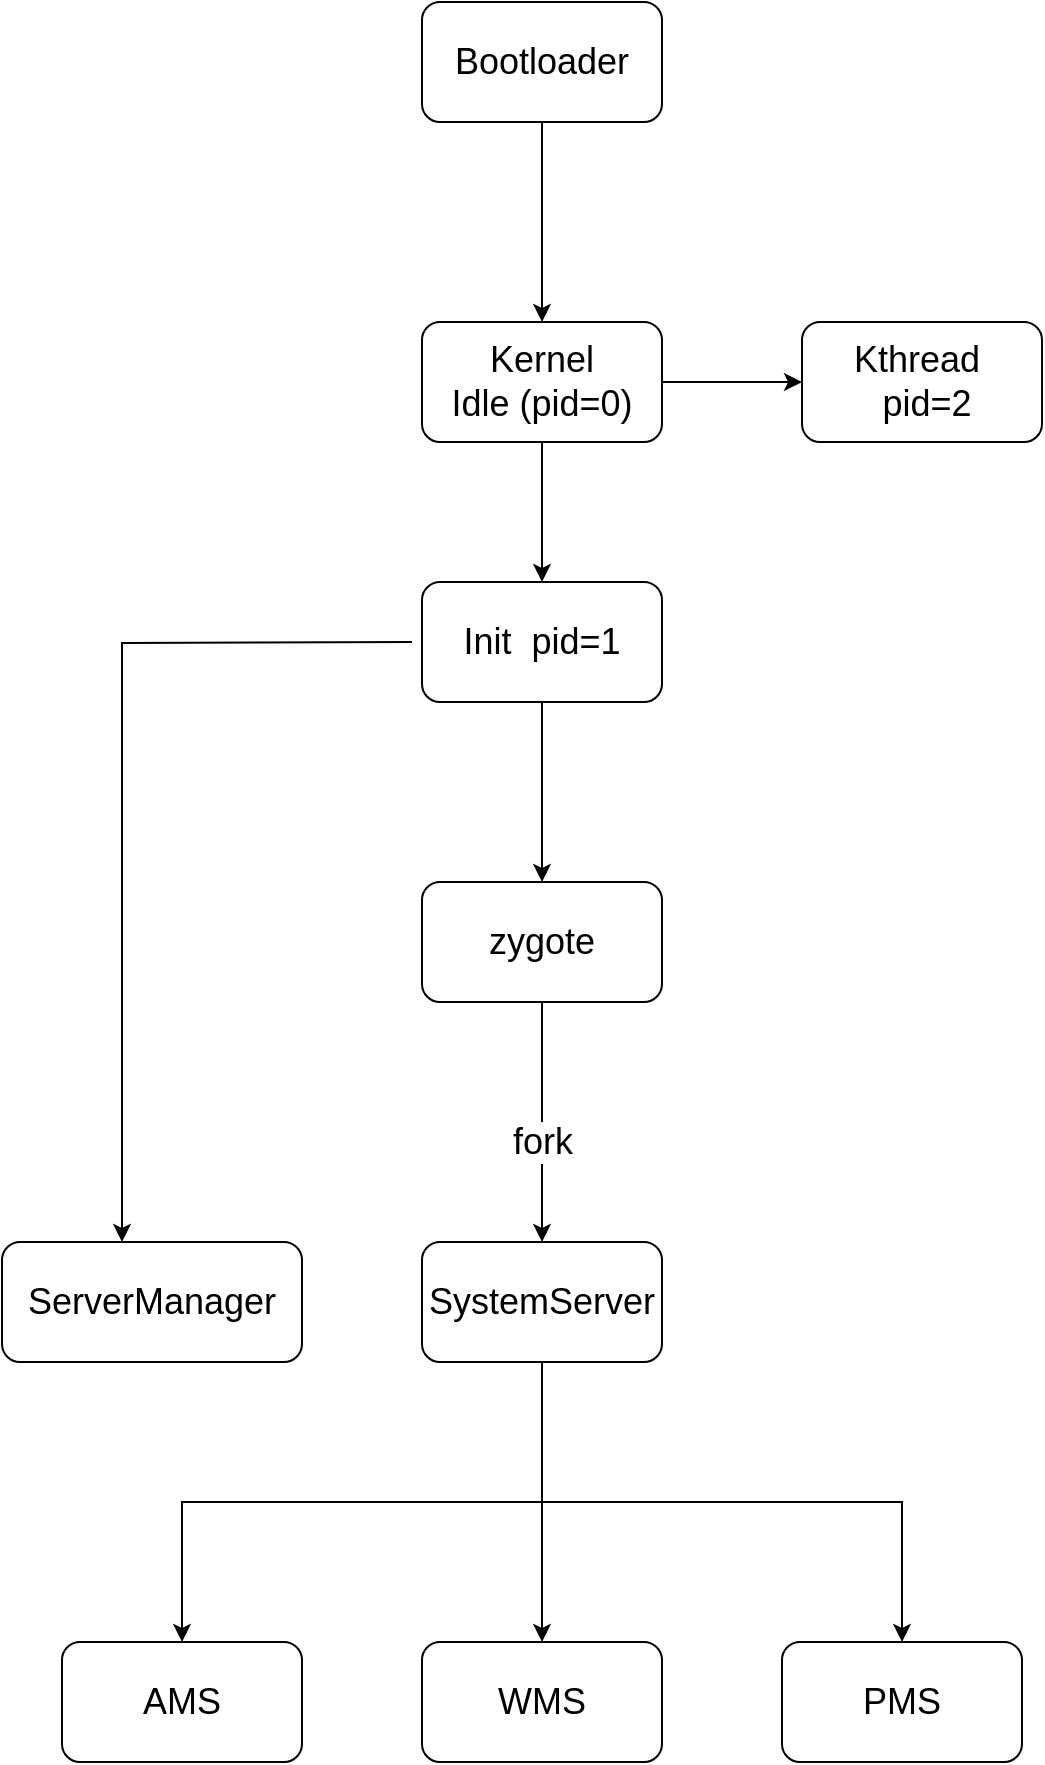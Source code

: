 <mxfile version="24.7.10">
  <diagram name="第 1 页" id="rMS4FFa8bnM-4XpJGUWj">
    <mxGraphModel dx="1026" dy="574" grid="1" gridSize="10" guides="1" tooltips="1" connect="1" arrows="1" fold="1" page="1" pageScale="1" pageWidth="827" pageHeight="1169" math="0" shadow="0">
      <root>
        <mxCell id="0" />
        <mxCell id="1" parent="0" />
        <mxCell id="OIK8ZdltA_swvoKBvkA3-1" value="Bootloader" style="rounded=1;whiteSpace=wrap;html=1;fontSize=18;" vertex="1" parent="1">
          <mxGeometry x="270" y="110" width="120" height="60" as="geometry" />
        </mxCell>
        <mxCell id="OIK8ZdltA_swvoKBvkA3-2" value="Kernel&lt;div&gt;Idle (pid=0)&lt;/div&gt;" style="rounded=1;whiteSpace=wrap;html=1;fontSize=18;" vertex="1" parent="1">
          <mxGeometry x="270" y="270" width="120" height="60" as="geometry" />
        </mxCell>
        <mxCell id="OIK8ZdltA_swvoKBvkA3-3" value="" style="endArrow=classic;html=1;rounded=0;fontFamily=Helvetica;fontSize=18;fontColor=default;exitX=0.5;exitY=1;exitDx=0;exitDy=0;entryX=0.5;entryY=0;entryDx=0;entryDy=0;" edge="1" parent="1" source="OIK8ZdltA_swvoKBvkA3-1" target="OIK8ZdltA_swvoKBvkA3-2">
          <mxGeometry width="50" height="50" relative="1" as="geometry">
            <mxPoint x="550" y="220" as="sourcePoint" />
            <mxPoint x="600" y="170" as="targetPoint" />
          </mxGeometry>
        </mxCell>
        <mxCell id="OIK8ZdltA_swvoKBvkA3-5" value="Kthread&amp;nbsp; &amp;nbsp;pid=2" style="rounded=1;whiteSpace=wrap;html=1;fontSize=18;" vertex="1" parent="1">
          <mxGeometry x="460" y="270" width="120" height="60" as="geometry" />
        </mxCell>
        <mxCell id="OIK8ZdltA_swvoKBvkA3-6" value="" style="edgeStyle=none;orthogonalLoop=1;jettySize=auto;html=1;rounded=0;fontFamily=Helvetica;fontSize=18;fontColor=default;exitX=1;exitY=0.5;exitDx=0;exitDy=0;entryX=0;entryY=0.5;entryDx=0;entryDy=0;" edge="1" parent="1" source="OIK8ZdltA_swvoKBvkA3-2" target="OIK8ZdltA_swvoKBvkA3-5">
          <mxGeometry width="80" relative="1" as="geometry">
            <mxPoint x="380" y="410" as="sourcePoint" />
            <mxPoint x="460" y="410" as="targetPoint" />
            <Array as="points" />
          </mxGeometry>
        </mxCell>
        <mxCell id="OIK8ZdltA_swvoKBvkA3-21" style="edgeStyle=orthogonalEdgeStyle;rounded=0;orthogonalLoop=1;jettySize=auto;html=1;exitX=0.25;exitY=1;exitDx=0;exitDy=0;entryX=0.4;entryY=0;entryDx=0;entryDy=0;fontFamily=Helvetica;fontSize=18;fontColor=default;entryPerimeter=0;" edge="1" parent="1" target="OIK8ZdltA_swvoKBvkA3-19">
          <mxGeometry relative="1" as="geometry">
            <mxPoint x="265" y="430" as="sourcePoint" />
            <mxPoint x="100" y="700" as="targetPoint" />
          </mxGeometry>
        </mxCell>
        <mxCell id="OIK8ZdltA_swvoKBvkA3-7" value="Init&amp;nbsp; pid=1" style="rounded=1;whiteSpace=wrap;html=1;fontSize=18;" vertex="1" parent="1">
          <mxGeometry x="270" y="400" width="120" height="60" as="geometry" />
        </mxCell>
        <mxCell id="OIK8ZdltA_swvoKBvkA3-8" value="" style="edgeStyle=none;orthogonalLoop=1;jettySize=auto;html=1;rounded=0;fontFamily=Helvetica;fontSize=18;fontColor=default;exitX=0.5;exitY=1;exitDx=0;exitDy=0;entryX=0.5;entryY=0;entryDx=0;entryDy=0;" edge="1" parent="1" source="OIK8ZdltA_swvoKBvkA3-2" target="OIK8ZdltA_swvoKBvkA3-7">
          <mxGeometry width="80" relative="1" as="geometry">
            <mxPoint x="500" y="200" as="sourcePoint" />
            <mxPoint x="580" y="200" as="targetPoint" />
            <Array as="points" />
          </mxGeometry>
        </mxCell>
        <mxCell id="OIK8ZdltA_swvoKBvkA3-9" value="zygote" style="rounded=1;whiteSpace=wrap;html=1;fontSize=18;" vertex="1" parent="1">
          <mxGeometry x="270" y="550" width="120" height="60" as="geometry" />
        </mxCell>
        <mxCell id="OIK8ZdltA_swvoKBvkA3-11" value="" style="edgeStyle=none;orthogonalLoop=1;jettySize=auto;html=1;rounded=0;fontFamily=Helvetica;fontSize=18;fontColor=default;exitX=0.5;exitY=1;exitDx=0;exitDy=0;" edge="1" parent="1" source="OIK8ZdltA_swvoKBvkA3-7" target="OIK8ZdltA_swvoKBvkA3-9">
          <mxGeometry width="80" relative="1" as="geometry">
            <mxPoint x="380" y="620" as="sourcePoint" />
            <mxPoint x="460" y="620" as="targetPoint" />
            <Array as="points" />
          </mxGeometry>
        </mxCell>
        <mxCell id="OIK8ZdltA_swvoKBvkA3-16" value="" style="endArrow=classic;html=1;rounded=0;fontFamily=Helvetica;fontSize=18;fontColor=default;exitX=0.5;exitY=1;exitDx=0;exitDy=0;entryX=0.5;entryY=0;entryDx=0;entryDy=0;" edge="1" parent="1" source="OIK8ZdltA_swvoKBvkA3-9" target="OIK8ZdltA_swvoKBvkA3-18">
          <mxGeometry relative="1" as="geometry">
            <mxPoint x="310" y="740" as="sourcePoint" />
            <mxPoint x="330" y="690" as="targetPoint" />
          </mxGeometry>
        </mxCell>
        <mxCell id="OIK8ZdltA_swvoKBvkA3-17" value="fork" style="edgeLabel;resizable=0;html=1;;align=center;verticalAlign=middle;rounded=1;strokeColor=default;fontFamily=Helvetica;fontSize=18;fontColor=default;fillColor=default;" connectable="0" vertex="1" parent="OIK8ZdltA_swvoKBvkA3-16">
          <mxGeometry relative="1" as="geometry">
            <mxPoint y="10" as="offset" />
          </mxGeometry>
        </mxCell>
        <mxCell id="OIK8ZdltA_swvoKBvkA3-30" style="edgeStyle=orthogonalEdgeStyle;rounded=0;orthogonalLoop=1;jettySize=auto;html=1;exitX=0.5;exitY=1;exitDx=0;exitDy=0;entryX=0.5;entryY=0;entryDx=0;entryDy=0;fontFamily=Helvetica;fontSize=18;fontColor=default;" edge="1" parent="1" source="OIK8ZdltA_swvoKBvkA3-18" target="OIK8ZdltA_swvoKBvkA3-24">
          <mxGeometry relative="1" as="geometry" />
        </mxCell>
        <mxCell id="OIK8ZdltA_swvoKBvkA3-31" style="edgeStyle=orthogonalEdgeStyle;rounded=0;orthogonalLoop=1;jettySize=auto;html=1;exitX=0.5;exitY=1;exitDx=0;exitDy=0;entryX=0.5;entryY=0;entryDx=0;entryDy=0;fontFamily=Helvetica;fontSize=18;fontColor=default;" edge="1" parent="1" source="OIK8ZdltA_swvoKBvkA3-18" target="OIK8ZdltA_swvoKBvkA3-23">
          <mxGeometry relative="1" as="geometry" />
        </mxCell>
        <mxCell id="OIK8ZdltA_swvoKBvkA3-32" style="edgeStyle=orthogonalEdgeStyle;rounded=0;orthogonalLoop=1;jettySize=auto;html=1;exitX=0.5;exitY=1;exitDx=0;exitDy=0;entryX=0.5;entryY=0;entryDx=0;entryDy=0;fontFamily=Helvetica;fontSize=18;fontColor=default;" edge="1" parent="1" source="OIK8ZdltA_swvoKBvkA3-18" target="OIK8ZdltA_swvoKBvkA3-27">
          <mxGeometry relative="1" as="geometry" />
        </mxCell>
        <mxCell id="OIK8ZdltA_swvoKBvkA3-18" value="SystemServer" style="rounded=1;whiteSpace=wrap;html=1;fontSize=18;strokeColor=default;align=center;verticalAlign=middle;fontFamily=Helvetica;fontColor=default;fillColor=default;" vertex="1" parent="1">
          <mxGeometry x="270" y="730" width="120" height="60" as="geometry" />
        </mxCell>
        <mxCell id="OIK8ZdltA_swvoKBvkA3-19" value="ServerManager" style="rounded=1;whiteSpace=wrap;html=1;fontSize=18;strokeColor=default;align=center;verticalAlign=middle;fontFamily=Helvetica;fontColor=default;fillColor=default;" vertex="1" parent="1">
          <mxGeometry x="60" y="730" width="150" height="60" as="geometry" />
        </mxCell>
        <mxCell id="OIK8ZdltA_swvoKBvkA3-23" value="AMS" style="rounded=1;whiteSpace=wrap;html=1;strokeColor=default;align=center;verticalAlign=middle;fontFamily=Helvetica;fontSize=18;fontColor=default;fillColor=default;" vertex="1" parent="1">
          <mxGeometry x="90" y="930" width="120" height="60" as="geometry" />
        </mxCell>
        <mxCell id="OIK8ZdltA_swvoKBvkA3-24" value="WMS" style="whiteSpace=wrap;html=1;rounded=1;strokeColor=default;align=center;verticalAlign=middle;fontFamily=Helvetica;fontSize=18;fontColor=default;fillColor=default;" vertex="1" parent="1">
          <mxGeometry x="270" y="930" width="120" height="60" as="geometry" />
        </mxCell>
        <mxCell id="OIK8ZdltA_swvoKBvkA3-27" value="PMS" style="whiteSpace=wrap;html=1;rounded=1;strokeColor=default;align=center;verticalAlign=middle;fontFamily=Helvetica;fontSize=18;fontColor=default;fillColor=default;" vertex="1" parent="1">
          <mxGeometry x="450" y="930" width="120" height="60" as="geometry" />
        </mxCell>
      </root>
    </mxGraphModel>
  </diagram>
</mxfile>

